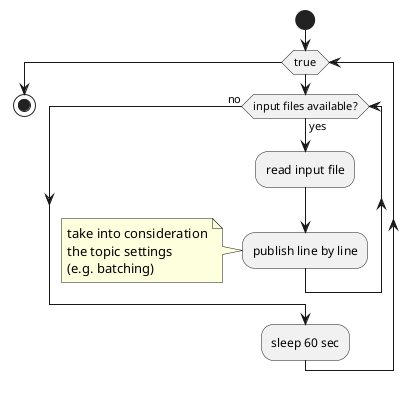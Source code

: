 @startuml
start
    while (true)
        while (input files available?) is (yes)
          :read input file;
          :publish line by line;
note left
take into consideration
the topic settings 
(e.g. batching)
end note
        endwhile (no)
        :sleep 60 sec;
    endwhile
stop
@enduml
